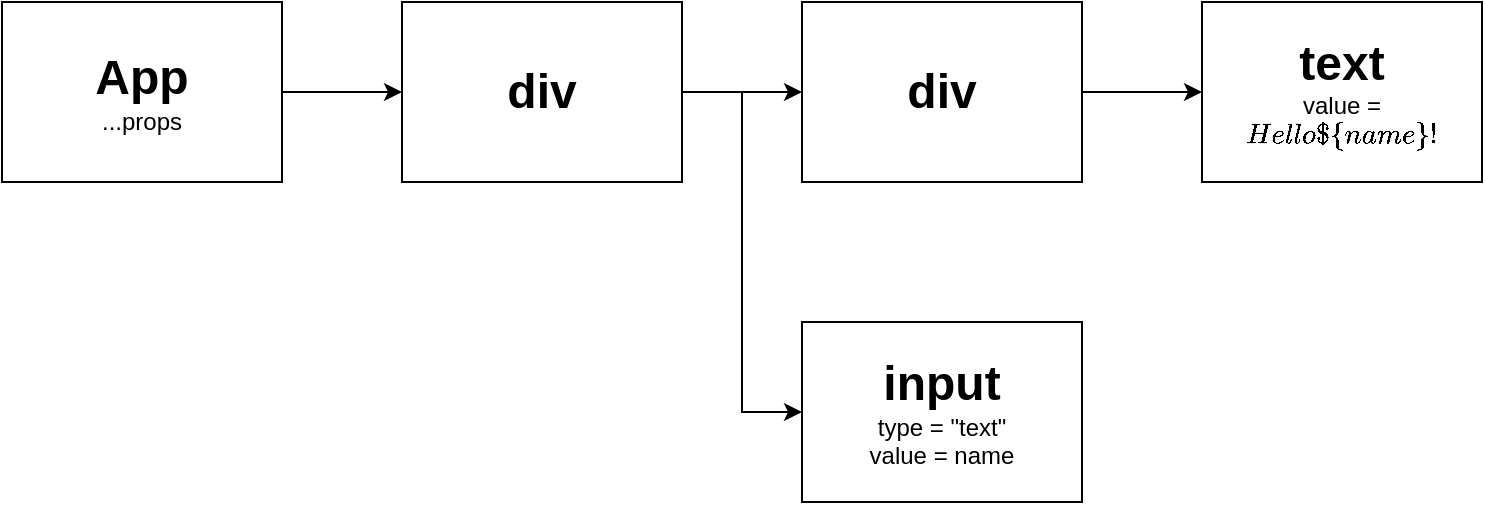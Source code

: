 <mxfile version="11.2.8" type="device" pages="1"><diagram id="cy5wwkzrfEd6yX7aTMpj" name="Page-1"><mxGraphModel dx="856" dy="619" grid="1" gridSize="10" guides="1" tooltips="1" connect="1" arrows="1" fold="1" page="1" pageScale="1" pageWidth="827" pageHeight="1169" math="0" shadow="0"><root><mxCell id="0"/><mxCell id="1" parent="0"/><mxCell id="WP5Ypat7T_b5clrTJmyP-10" style="edgeStyle=orthogonalEdgeStyle;rounded=0;orthogonalLoop=1;jettySize=auto;html=1;exitX=1;exitY=0.5;exitDx=0;exitDy=0;entryX=0;entryY=0.5;entryDx=0;entryDy=0;" edge="1" parent="1" source="WP5Ypat7T_b5clrTJmyP-2" target="WP5Ypat7T_b5clrTJmyP-3"><mxGeometry relative="1" as="geometry"/></mxCell><mxCell id="WP5Ypat7T_b5clrTJmyP-2" value="&lt;font style=&quot;font-size: 24px&quot;&gt;&lt;b&gt;App&lt;/b&gt;&lt;/font&gt;&lt;br&gt;...props" style="rounded=0;whiteSpace=wrap;html=1;" vertex="1" parent="1"><mxGeometry x="40" y="120" width="140" height="90" as="geometry"/></mxCell><mxCell id="WP5Ypat7T_b5clrTJmyP-11" style="edgeStyle=orthogonalEdgeStyle;rounded=0;orthogonalLoop=1;jettySize=auto;html=1;exitX=1;exitY=0.5;exitDx=0;exitDy=0;entryX=0;entryY=0.5;entryDx=0;entryDy=0;" edge="1" parent="1" source="WP5Ypat7T_b5clrTJmyP-3" target="WP5Ypat7T_b5clrTJmyP-4"><mxGeometry relative="1" as="geometry"/></mxCell><mxCell id="WP5Ypat7T_b5clrTJmyP-13" style="edgeStyle=orthogonalEdgeStyle;rounded=0;orthogonalLoop=1;jettySize=auto;html=1;exitX=1;exitY=0.5;exitDx=0;exitDy=0;entryX=0;entryY=0.5;entryDx=0;entryDy=0;" edge="1" parent="1" source="WP5Ypat7T_b5clrTJmyP-3" target="WP5Ypat7T_b5clrTJmyP-9"><mxGeometry relative="1" as="geometry"/></mxCell><mxCell id="WP5Ypat7T_b5clrTJmyP-3" value="&lt;font style=&quot;font-size: 24px&quot;&gt;&lt;b&gt;div&lt;/b&gt;&lt;/font&gt;" style="rounded=0;whiteSpace=wrap;html=1;" vertex="1" parent="1"><mxGeometry x="240" y="120" width="140" height="90" as="geometry"/></mxCell><mxCell id="WP5Ypat7T_b5clrTJmyP-12" style="edgeStyle=orthogonalEdgeStyle;rounded=0;orthogonalLoop=1;jettySize=auto;html=1;exitX=1;exitY=0.5;exitDx=0;exitDy=0;entryX=0;entryY=0.5;entryDx=0;entryDy=0;" edge="1" parent="1" source="WP5Ypat7T_b5clrTJmyP-4" target="WP5Ypat7T_b5clrTJmyP-6"><mxGeometry relative="1" as="geometry"/></mxCell><mxCell id="WP5Ypat7T_b5clrTJmyP-4" value="&lt;font style=&quot;font-size: 24px&quot;&gt;&lt;b&gt;div&lt;/b&gt;&lt;/font&gt;" style="rounded=0;whiteSpace=wrap;html=1;" vertex="1" parent="1"><mxGeometry x="440" y="120" width="140" height="90" as="geometry"/></mxCell><mxCell id="WP5Ypat7T_b5clrTJmyP-6" value="&lt;font style=&quot;font-size: 24px&quot;&gt;&lt;b&gt;text&lt;/b&gt;&lt;/font&gt;&lt;br&gt;value = `Hello ${name}!`" style="rounded=0;whiteSpace=wrap;html=1;" vertex="1" parent="1"><mxGeometry x="640" y="120" width="140" height="90" as="geometry"/></mxCell><mxCell id="WP5Ypat7T_b5clrTJmyP-9" value="&lt;font style=&quot;font-size: 24px&quot;&gt;&lt;b&gt;input&lt;/b&gt;&lt;/font&gt;&lt;br&gt;type = &quot;text&quot;&lt;br&gt;value = name" style="rounded=0;whiteSpace=wrap;html=1;" vertex="1" parent="1"><mxGeometry x="440" y="280" width="140" height="90" as="geometry"/></mxCell></root></mxGraphModel></diagram></mxfile>